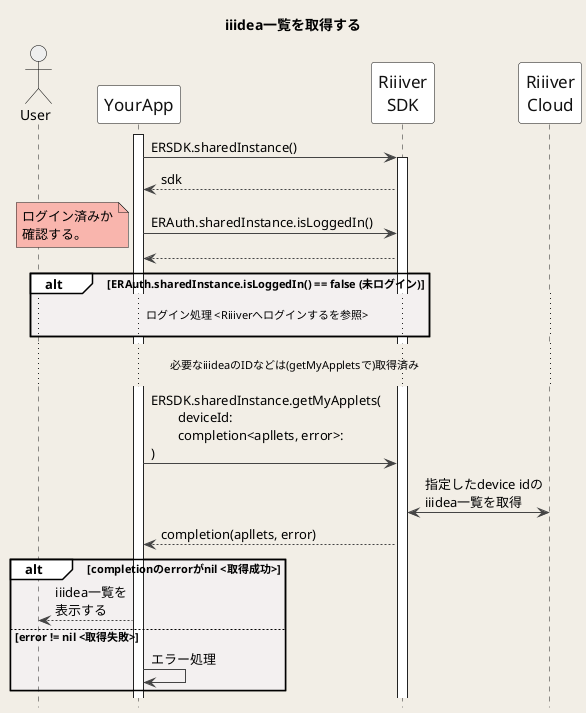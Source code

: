 @startuml
title iiidea一覧を取得する
hide footbox

skinparam DefaultFontName "Noto Sans JP, Helvetica, Arial, Liberation Sans"
skinparam BackgroundColor #F2EEE6
skinparam Shadowing false
skinparam NoteBackgroundColor #F9B5AD
skinparam NodeBorderColor #F26767

skinparam sequence {
ArrowColor #444444
ActorBorderColor Black
LifeLineBorderColor #222222
LifeLineBackgroundColor White
BoxBorderColor #FFFFFF
BoxBackgroundColor #F2fEf6
GroupBackgroundColor #FFFFFF
GroupBodyBackgroundColor #F3F0F0

ParticipantBorderColor #111111
ParticipantBackgroundColor White
ParticipantFontSize 17
ParticipantFontColor #111111
BoundaryBorderColor Gray
ActorBackgroundColor #eeeeee
ActorFontColor Black

}

actor User
participant YourApp as App
participant "Riiiver\nSDK" as ERSDK
participant "Riiiver\nCloud" as Riiiver

activate App

App -> ERSDK: ERSDK.sharedInstance()
activate ERSDK
App <-- ERSDK: sdk

App -> ERSDK: ERAuth.sharedInstance.isLoggedIn()
note left: ログイン済みか\n確認する。
ERSDK --> App:

alt ERAuth.sharedInstance.isLoggedIn() == false (未ログイン)
    ... ログイン処理 <Riiiverへログインするを参照>                           ...
end
... 必要なiiideaのIDなどは(getMyAppletsで)取得済み ...
App -> ERSDK: ERSDK.sharedInstance.getMyApplets(\n\tdeviceId:\n\tcompletion<apllets, error>:\n)
ERSDK <-> Riiiver: 指定したdevice idの\niiidea一覧を取得
App <-- ERSDK: completion(apllets, error)
alt completionのerrorがnil <取得成功>
    User <-- App: iiidea一覧を\n表示する
else error != nil <取得失敗>
    App -> App: エラー処理
end

@enduml
